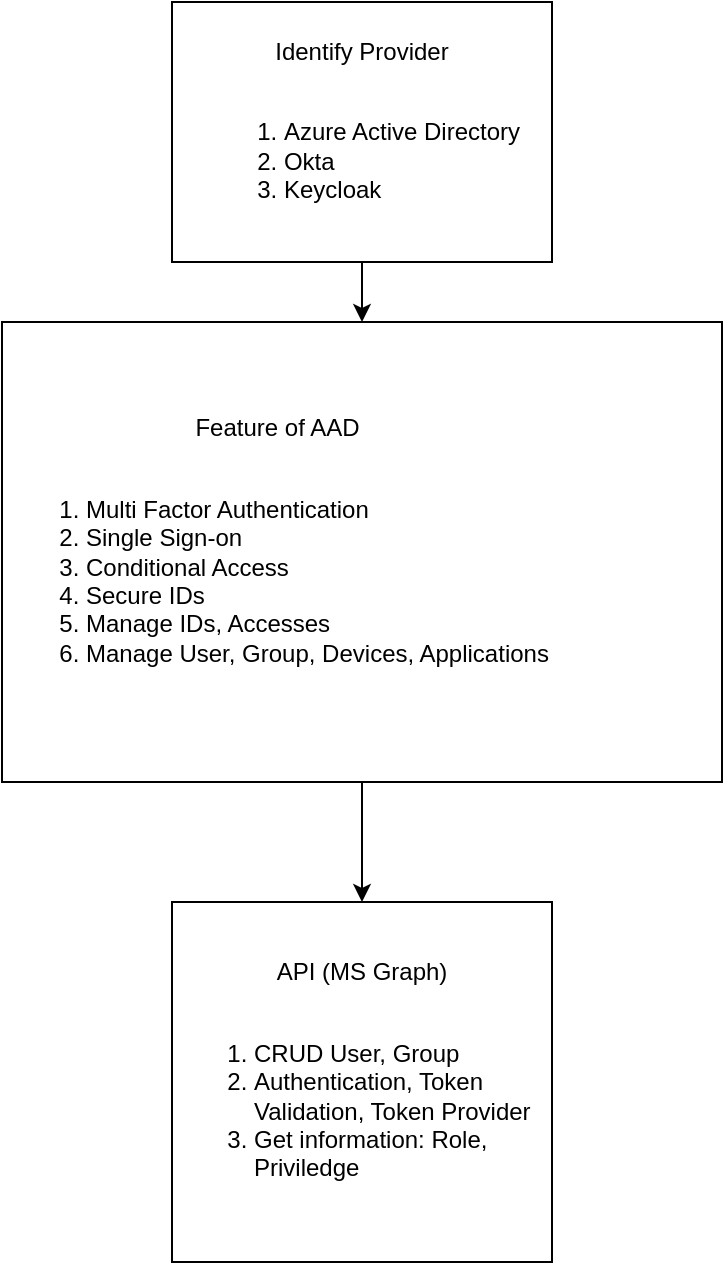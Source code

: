<mxfile version="25.0.1">
  <diagram id="Ht1M8jgEwFfnCIfOTk4-" name="Page-1">
    <mxGraphModel dx="1886" dy="1588" grid="1" gridSize="10" guides="1" tooltips="1" connect="1" arrows="1" fold="1" page="1" pageScale="1" pageWidth="1169" pageHeight="827" math="0" shadow="0">
      <root>
        <mxCell id="0" />
        <mxCell id="1" parent="0" />
        <mxCell id="lTtix9caF7AGYvuhCAnX-8" value="" style="edgeStyle=orthogonalEdgeStyle;rounded=0;orthogonalLoop=1;jettySize=auto;html=1;" edge="1" parent="1" source="lTtix9caF7AGYvuhCAnX-6" target="lTtix9caF7AGYvuhCAnX-7">
          <mxGeometry relative="1" as="geometry" />
        </mxCell>
        <mxCell id="lTtix9caF7AGYvuhCAnX-6" value="Identify Provider&lt;br&gt;&lt;br&gt;&lt;div style=&quot;text-align: left;&quot;&gt;&lt;ol&gt;&lt;li&gt;&lt;span style=&quot;background-color: initial;&quot;&gt;Azure Active Directory&lt;/span&gt;&lt;/li&gt;&lt;li&gt;Okta&lt;/li&gt;&lt;li&gt;Keycloak&lt;/li&gt;&lt;/ol&gt;&lt;/div&gt;" style="whiteSpace=wrap;html=1;" vertex="1" parent="1">
          <mxGeometry x="125" y="-800" width="190" height="130" as="geometry" />
        </mxCell>
        <mxCell id="lTtix9caF7AGYvuhCAnX-12" style="edgeStyle=orthogonalEdgeStyle;rounded=0;orthogonalLoop=1;jettySize=auto;html=1;" edge="1" parent="1" source="lTtix9caF7AGYvuhCAnX-7" target="lTtix9caF7AGYvuhCAnX-10">
          <mxGeometry relative="1" as="geometry" />
        </mxCell>
        <mxCell id="lTtix9caF7AGYvuhCAnX-7" value="&lt;div style=&quot;text-align: center;&quot;&gt;&lt;span style=&quot;background-color: initial;&quot;&gt;Feature of AAD&lt;/span&gt;&lt;/div&gt;&lt;div&gt;&lt;br&gt;&lt;div&gt;&lt;ol&gt;&lt;li&gt;Multi Factor Authentication&lt;/li&gt;&lt;li&gt;Single Sign-on&lt;/li&gt;&lt;li&gt;Conditional Access&lt;/li&gt;&lt;li&gt;Secure IDs&lt;/li&gt;&lt;li&gt;Manage IDs, Accesses&lt;/li&gt;&lt;li&gt;Manage User, Group, Devices, Applications&lt;/li&gt;&lt;/ol&gt;&lt;/div&gt;&lt;/div&gt;" style="rounded=1;whiteSpace=wrap;html=1;align=left;arcSize=0;direction=west;" vertex="1" parent="1">
          <mxGeometry x="40" y="-640" width="360" height="230" as="geometry" />
        </mxCell>
        <mxCell id="lTtix9caF7AGYvuhCAnX-10" value="API (MS Graph)&lt;br&gt;&lt;br&gt;&lt;div style=&quot;text-align: left;&quot;&gt;&lt;ol&gt;&lt;li&gt;CRUD User, Group&lt;/li&gt;&lt;li&gt;Authentication, Token Validation, Token Provider&lt;/li&gt;&lt;li&gt;Get information: Role, Priviledge&lt;/li&gt;&lt;/ol&gt;&lt;/div&gt;" style="whiteSpace=wrap;html=1;" vertex="1" parent="1">
          <mxGeometry x="125" y="-350" width="190" height="180" as="geometry" />
        </mxCell>
      </root>
    </mxGraphModel>
  </diagram>
</mxfile>
